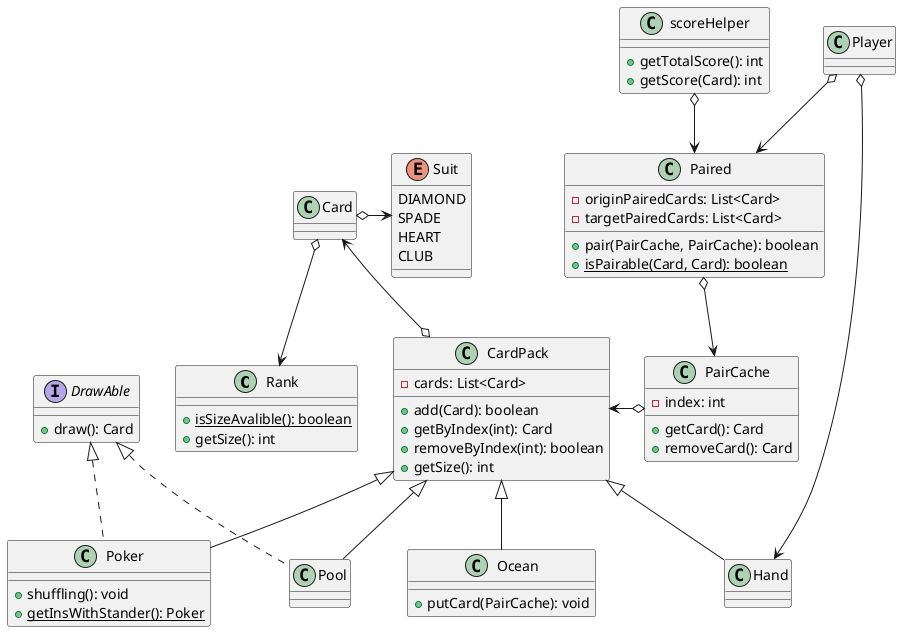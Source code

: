 /**
 * 2020/04/01 p16
 * 改善 Search
 */

@startuml
class Rank {
  + {static} isSizeAvalible(): boolean
  + getSize(): int
}

enum Suit {
  DIAMOND
  SPADE
  HEART
  CLUB
}

class Card {
}
Card o--> Rank
Card o-> Suit

class CardPack {
  - cards: List<Card>
  + add(Card): boolean
  + getByIndex(int): Card
  + removeByIndex(int): boolean
  + getSize(): int
}
CardPack o-up-> Card

class Poker {
  + shuffling(): void
 {static} + getInsWithStander(): Poker
}
CardPack<|--Poker

interface DrawAble {
  + draw(): Card
}
DrawAble<|.Poker

class Pool {
}
CardPack<|--Pool
DrawAble<|..Pool


class Player {
}
Player o--> Hand
Player o--> Paired

class scoreHelper {
  + getTotalScore(): int
  + getScore(Card): int
}
scoreHelper o--> Paired

class Paired {
  - originPairedCards: List<Card>
  - targetPairedCards: List<Card>
  + pair(PairCache, PairCache): boolean
 {static} + isPairable(Card, Card): boolean
}
Paired o--> PairCache

class PairCache {
  - index: int
  + getCard(): Card
  + removeCard(): Card
}
PairCache o-> CardPack

class Ocean {
  + putCard(PairCache): void
}
CardPack<|--Ocean

class Hand {
}
CardPack<|--Hand

@enduml


需求
一副撲克有四種花色，每種花色有13個數字。玩家擁有手牌、公共區有牌堆可讓玩家抽、可配對區為海底牌

功能
遊戲開始前，從一副亂序的撲克依序產生
  1. 每個玩家的手牌
  2. 海底牌
  3. 牌堆

實作0 產生亂數牌
  1. 提供一個標準牌，放入洗牌函式中
  2. 洗牌函式將其進行順序亂數
  3. 得到一個沒有順序的亂數牌堆

實作1 產生手牌
  1. 將亂數牌放入發牌函數中
  2. 從中抽取 n 張牌
  3. 玩家得到一份手牌

實作2 產生海底牌
  1. 將剩餘的亂數牌放入發牌函數
  2. 從中抽取 4 張牌
  3. 海底牌獲得四張牌

實作3 產生牌堆
  1. 將剩餘的亂數牌當作牌堆

需求
遊戲開始，玩家從手牌挑一張和海底牌的其中一張進行配對，若配對成功則將其放入配對完成的牌組中

功能
  1. 玩家檢視目前有哪些手牌
  2. 玩家檢視目前有哪些海底牌
  3. 玩家決定將一張手牌與一張海底牌準備配對
  3.1 玩家沒有牌可配，從牌庫抽一張準備配對
  4. 配對完成後，將牌拿出放入配對牌組
  4.1 沒有配對的牌，則從牌庫再抽一張

實作1 檢視手牌
  1. 玩家想要看自己的牌有哪些
  2. 檢視工具遍例所有的手牌
  3. 玩家得到自己的手牌清單

實作2 檢視海底牌
  1. 玩家想要看海底牌有哪些
  2. 檢視工具遍例所有的海底牌
  3. 玩家得到海底牌清單

實作3 配對手牌與海底牌
  1. 玩家想要將所選的手牌與目的的海底牌進行配對
  2. 配對工具將海底牌和要配對的牌移至暫存區
  2. 配對工具檢查是否可以進行配對
  3. 一旦配對成功，即將手牌與海底牌都取出放入配對區
  4. 

功能
  1. 玩家想知道已配對的牌有多少分
實作1
  1. 玩家提供自己已配對的清單給分數計算工具
  2. 分數計算工具檢視所有的卡片
  3. 根據分數規則計算分數
  4. 玩家得到自己的總分
